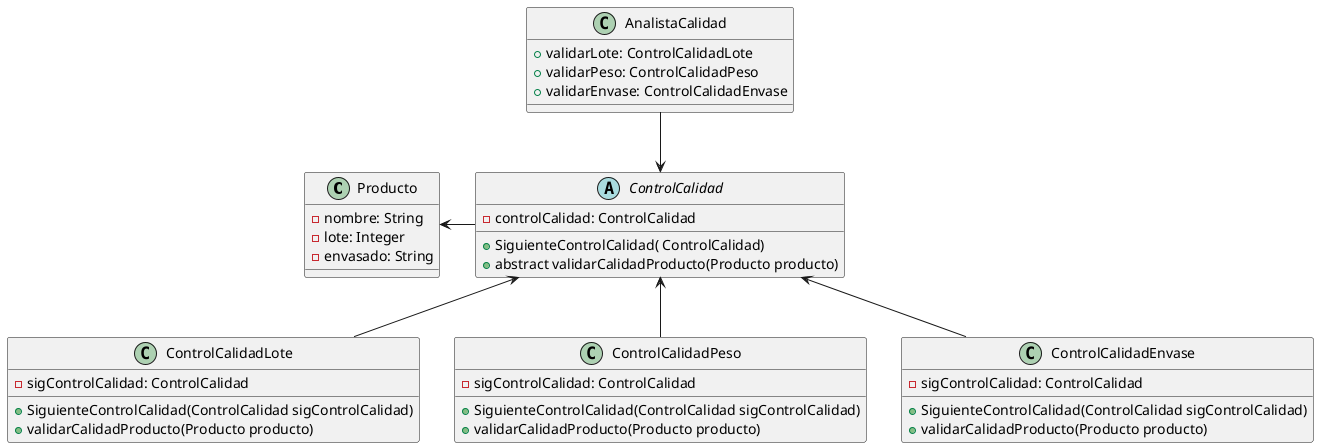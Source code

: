 @startuml
'https://plantuml.com/class-diagram
class Producto{
-nombre: String
-lote: Integer
-envasado: String
}

ControlCalidad -l-> Producto

abstract ControlCalidad{
-controlCalidad: ControlCalidad
+SiguienteControlCalidad( ControlCalidad)
+abstract validarCalidadProducto(Producto producto)
}

ControlCalidadLote -u-> ControlCalidad

class ControlCalidadLote{
-sigControlCalidad: ControlCalidad

+SiguienteControlCalidad(ControlCalidad sigControlCalidad)
+validarCalidadProducto(Producto producto)
}

ControlCalidadPeso -u-> ControlCalidad

class ControlCalidadPeso{
-sigControlCalidad: ControlCalidad

+SiguienteControlCalidad(ControlCalidad sigControlCalidad)
+validarCalidadProducto(Producto producto)
}

ControlCalidadEnvase -u-> ControlCalidad

class ControlCalidadEnvase{
-sigControlCalidad: ControlCalidad

+SiguienteControlCalidad(ControlCalidad sigControlCalidad)
+validarCalidadProducto(Producto producto)
}

AnalistaCalidad -d-> ControlCalidad

class AnalistaCalidad{
+ validarLote: ControlCalidadLote
+ validarPeso: ControlCalidadPeso
+validarEnvase: ControlCalidadEnvase
}
@enduml